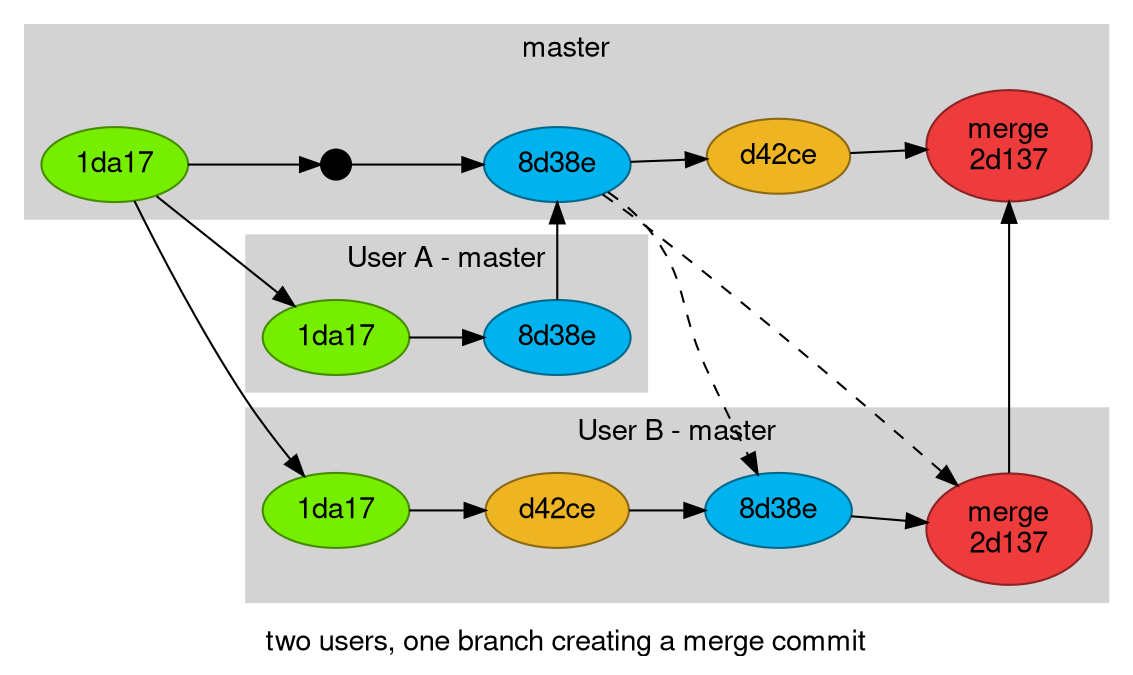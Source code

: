digraph git {
	rankdir=LR
	graph [fontname="helvetica, sans"];
	node [fontname="helvetica, sans"];
	edge [fontname="helvetica, sans"];
	label="two users, one branch creating a merge commit"
	node [style=filled]

	subgraph cluster_master {
		label = "master"
		style=filled
		color=lightgrey

		m0 -> m1 -> m2 -> m3 -> m4
		m0 [label="1da17", color=chartreuse4, fillcolor=chartreuse2]
		m1 [shape=point, height=.2, width=.2]
		m2 [label="8d38e", color=deepskyblue4, fillcolor=deepskyblue2]
		m3 [label="d42ce", color=goldenrod4, fillcolor=goldenrod2]
		m4 [label="merge\n2d137", color=brown4, fillcolor=brown2]
	}
	subgraph cluster_0 {
		label="User A - master"
		style=filled
		color=lightgrey

		a0 [label="1da17", color=chartreuse4, fillcolor=chartreuse2]
		a1 [label="8d38e", color=deepskyblue4, fillcolor=deepskyblue2]
		m0 -> a0 -> a1 -> m2

	}
	subgraph cluster_1 {
		label="User B - master"
		style=filled
		color=lightgrey
		b0 [label="1da17", color=chartreuse4, fillcolor=chartreuse2]
		b1 [label="d42ce", color=goldenrod4, fillcolor=goldenrod2]
		b2 [label="8d38e", color=deepskyblue4, fillcolor=deepskyblue2]
		b3 [label="merge\n2d137", color=brown4, fillcolor=brown2]

		m0 -> b0 -> b1 -> b2 -> b3 -> m4
		m2 -> b2 [style=dashed]
		m2 -> b3 [style=dashed]
	}
}
